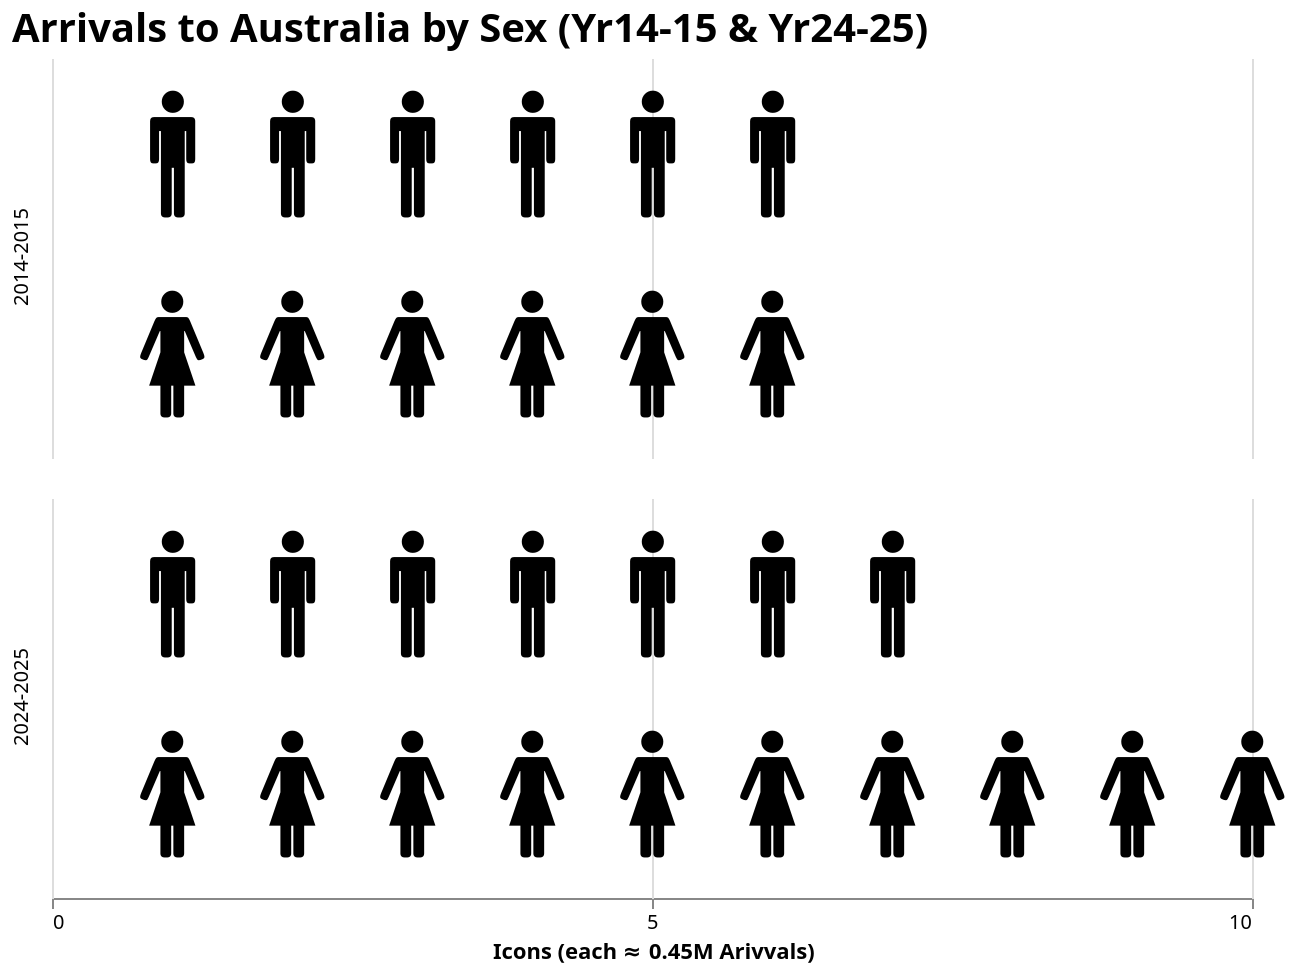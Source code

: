 {
  "$schema": "https://vega.github.io/schema/vega/v6.json",
  "background": "white",
  "padding": 5,
  "title": {
    "text": "Arrivals to Australia by Sex (Yr14-15 & Yr24-25)",
    "fontSize": 20,
    "fontWeight": "bold",
    "fontStyle": "sans-serif",
    "anchor": "start"
  },
  "data": [
    {
      "name": "source_0",
      "values": [
        { "Year": "2014-2015", "Sex": "male", "Arrivals": 3569190 },
        { "Year": "2014-2015", "Sex": "male", "Arrivals": 3569190 },
        { "Year": "2014-2015", "Sex": "male", "Arrivals": 3569190 },
        { "Year": "2014-2015", "Sex": "male", "Arrivals": 3569190 },
        { "Year": "2014-2015", "Sex": "male", "Arrivals": 3569190 },
        { "Year": "2014-2015", "Sex": "male", "Arrivals": 3569190 },
        { "Year": "2014-2015", "Sex": "female", "Arrivals": 3569580 },
        { "Year": "2014-2015", "Sex": "female", "Arrivals": 3569580 },
        { "Year": "2014-2015", "Sex": "female", "Arrivals": 3569580 },
        { "Year": "2014-2015", "Sex": "female", "Arrivals": 3569580 },
        { "Year": "2014-2015", "Sex": "female", "Arrivals": 3569580 },
        { "Year": "2014-2015", "Sex": "female", "Arrivals": 3569580 },
        { "Year": "2024-2025", "Sex": "male", "Arrivals": 3974820 },
        { "Year": "2024-2025", "Sex": "male", "Arrivals": 3974820 },
        { "Year": "2024-2025", "Sex": "male", "Arrivals": 3974820 },
        { "Year": "2024-2025", "Sex": "male", "Arrivals": 3974820 },
        { "Year": "2024-2025", "Sex": "male", "Arrivals": 3974820 },
        { "Year": "2024-2025", "Sex": "male", "Arrivals": 3974820 },
        { "Year": "2024-2025", "Sex": "male", "Arrivals": 3974820 },
        { "Year": "2024-2025", "Sex": "female", "Arrivals": 4427570 },
        { "Year": "2024-2025", "Sex": "female", "Arrivals": 4427570 },
        { "Year": "2024-2025", "Sex": "female", "Arrivals": 4427570 },
        { "Year": "2024-2025", "Sex": "female", "Arrivals": 4427570 },
        { "Year": "2024-2025", "Sex": "female", "Arrivals": 4427570 },
        { "Year": "2024-2025", "Sex": "female", "Arrivals": 4427570 },
        { "Year": "2024-2025", "Sex": "female", "Arrivals": 4427570 },
        { "Year": "2024-2025", "Sex": "female", "Arrivals": 4427570 },
        { "Year": "2024-2025", "Sex": "female", "Arrivals": 4427570 },
        { "Year": "2024-2025", "Sex": "female", "Arrivals": 4427570 }
      ]
    },
    {
      "name": "data_0",
      "source": "source_0",
      "transform": [
        {
          "type": "formula",
          "expr": "{'female': '🚺', 'male': '🚹'}[datum.Sex]",
          "as": "emoji"
        },
        {
          "type": "window",
          "params": [null],
          "as": ["rank"],
          "ops": ["rank"],
          "fields": [null],
          "sort": { "field": [], "order": [] },
          "groupby": ["Year", "Sex"]
        },
        {
          "type": "filter",
          "expr": "isValid(datum[\"rank\"]) && isFinite(+datum[\"rank\"])"
        }
      ]
    },
    {
      "name": "row_domain",
      "source": "data_0",
      "transform": [{ "type": "aggregate", "groupby": ["Year"] }]
    }
  ],
  "signals": [
    { "name": "child_width", "value": 600 },
    { "name": "child_height", "value": 200 }
  ],
  "layout": { "padding": 20, "columns": 1, "bounds": "full", "align": "all" },
  "marks": [
    {
      "name": "row_header",
      "type": "group",
      "role": "row-header",
      "from": { "data": "row_domain" },
      "sort": { "field": "datum[\"Year\"]", "order": "ascending" },
      "title": {
        "text": {
          "signal": "isValid(parent[\"Year\"]) ? parent[\"Year\"] : \"\"+parent[\"Year\"]"
        },
        "orient": "left",
        "style": "guide-label",
        "frame": "group",
        "offset": 10
      },
      "encode": { "update": { "height": { "signal": "child_height" } } }
    },
    {
      "name": "column_footer",
      "type": "group",
      "role": "column-footer",
      "encode": { "update": { "width": { "signal": "child_width" } } },
      "axes": [
        {
          "scale": "x",
          "orient": "bottom",
          "grid": false,
          "title": "Icons (each ≈ 0.45M Arivvals)",
          "tickMinStep": 1,
          "values": [0, 5, 10],
          "labelFlush": true,
          "labelOverlap": true,
          "zindex": 0
        }
      ]
    },
    {
      "name": "cell",
      "type": "group",
      "style": "cell",
      "from": {
        "facet": { "name": "facet", "data": "data_0", "groupby": ["Year"] }
      },
      "sort": { "field": ["datum[\"Year\"]"], "order": ["ascending"] },
      "encode": {
        "update": {
          "width": { "signal": "child_width" },
          "height": { "signal": "child_height" }
        }
      },
      "marks": [
        {
          "name": "child_marks",
          "type": "text",
          "style": ["text"],
          "from": { "data": "facet" },
          "encode": {
            "update": {
              "baseline": { "value": "middle" },
              "fill": { "value": "black" },
              "tooltip": {
                "signal": "{\"Sex\": isValid(datum[\"Sex\"]) ? datum[\"Sex\"] : \"\"+datum[\"Sex\"], \"Arrivals\": format(datum[\"Arrivals\"], \",\")}"
              },
              "description": {
                "signal": "\"rank: \" + (format(datum[\"rank\"], \"\")) + \"; Sex: \" + (isValid(datum[\"Sex\"]) ? datum[\"Sex\"] : \"\"+datum[\"Sex\"]) + \"; emoji: \" + (isValid(datum[\"emoji\"]) ? datum[\"emoji\"] : \"\"+datum[\"emoji\"]) + \"; Arrivals: \" + (format(datum[\"Arrivals\"], \",\"))"
              },
              "x": { "scale": "x", "field": "rank" },
              "y": { "scale": "y", "field": "Sex" },
              "text": {
                "signal": "isValid(datum[\"emoji\"]) ? datum[\"emoji\"] : \"\"+datum[\"emoji\"]"
              },
              "fontSize": { "value": 60 },
              "align": { "value": "center" }
            }
          }
        }
      ],
      "axes": [
        {
          "scale": "x",
          "orient": "bottom",
          "tickMinStep": 1,
          "values": [0, 5, 10],
          "gridScale": "y",
          "grid": true,
          "domain": false,
          "labels": false,
          "aria": false,
          "maxExtent": 0,
          "minExtent": 0,
          "ticks": false,
          "zindex": 0
        }
      ]
    }
  ],
  "scales": [
    {
      "name": "x",
      "type": "linear",
      "domain": [0, 10],
      "range": [0, { "signal": "child_width" }],
      "zero": true
    },
    {
      "name": "y",
      "type": "point",
      "domain": { "data": "data_0", "field": "Sex" },
      "range": [0, { "signal": "child_height" }],
      "padding": 0.5
    }
  ],
  "config": { "style": { "cell": { "stroke": "" } } }
}

